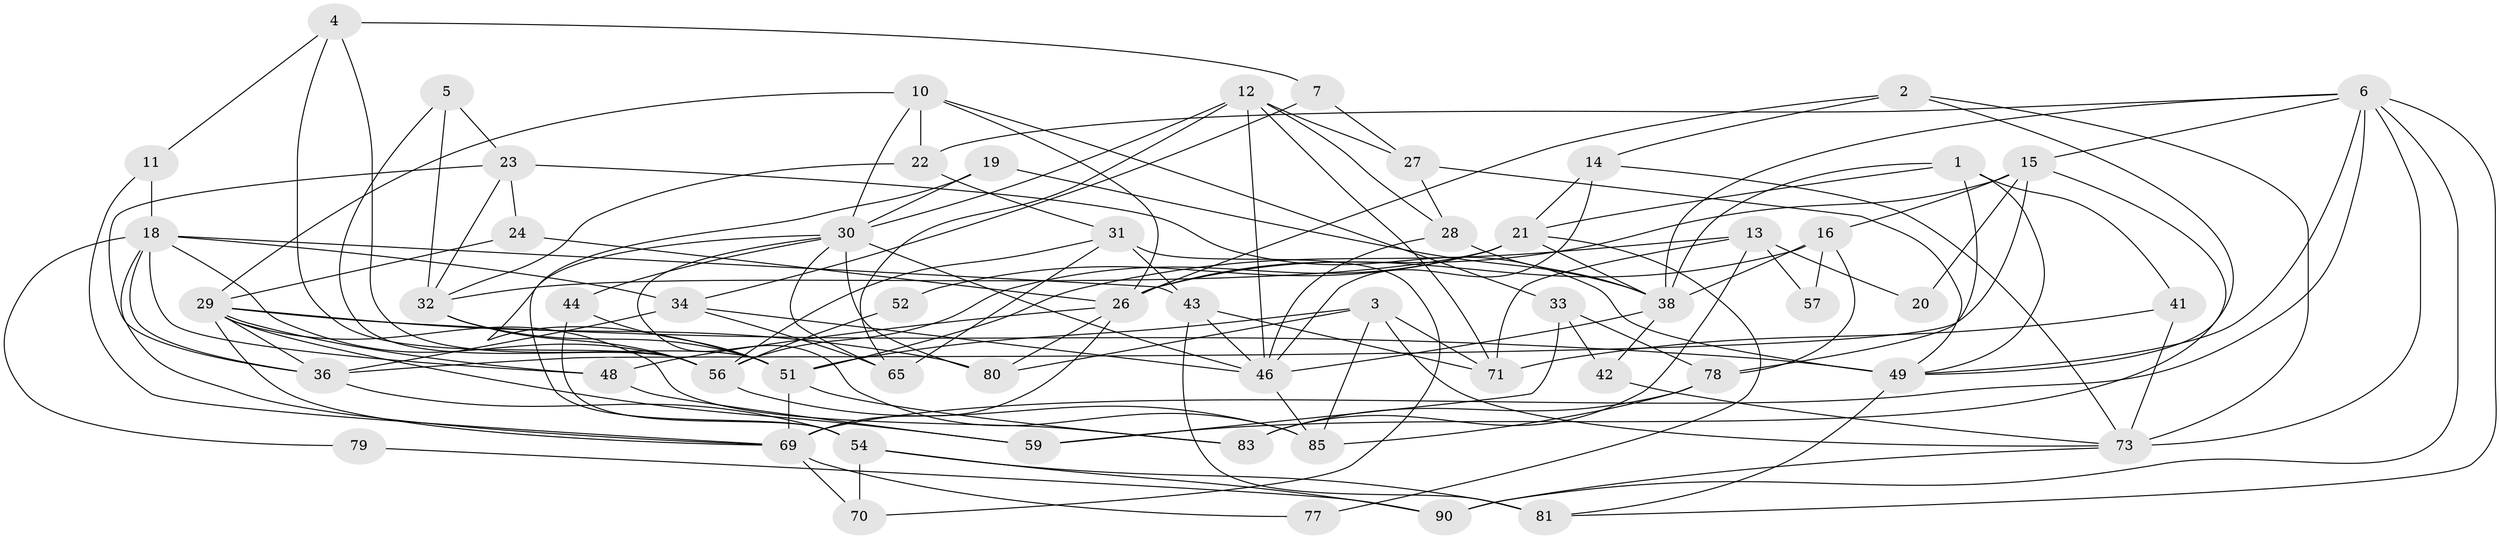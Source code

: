 // Generated by graph-tools (version 1.1) at 2025/52/02/27/25 19:52:07]
// undirected, 58 vertices, 143 edges
graph export_dot {
graph [start="1"]
  node [color=gray90,style=filled];
  1 [super="+72"];
  2 [super="+8"];
  3 [super="+40"];
  4 [super="+89"];
  5 [super="+9"];
  6 [super="+62"];
  7;
  10 [super="+68"];
  11;
  12 [super="+58"];
  13 [super="+61"];
  14;
  15 [super="+17"];
  16 [super="+76"];
  18 [super="+25"];
  19;
  20;
  21 [super="+50"];
  22 [super="+35"];
  23 [super="+47"];
  24;
  26 [super="+45"];
  27;
  28;
  29 [super="+63"];
  30 [super="+39"];
  31 [super="+37"];
  32;
  33;
  34;
  36 [super="+88"];
  38 [super="+64"];
  41;
  42 [super="+82"];
  43 [super="+66"];
  44;
  46 [super="+55"];
  48;
  49 [super="+53"];
  51 [super="+67"];
  52;
  54 [super="+60"];
  56 [super="+86"];
  57;
  59;
  65 [super="+74"];
  69 [super="+75"];
  70;
  71;
  73 [super="+87"];
  77;
  78 [super="+84"];
  79;
  80;
  81;
  83;
  85;
  90;
  1 -- 49;
  1 -- 41;
  1 -- 21;
  1 -- 78;
  1 -- 38;
  2 -- 26;
  2 -- 73;
  2 -- 49;
  2 -- 14;
  3 -- 80;
  3 -- 73;
  3 -- 51;
  3 -- 85;
  3 -- 71;
  4 -- 51;
  4 -- 56;
  4 -- 7;
  4 -- 11;
  5 -- 56;
  5 -- 32;
  5 -- 23;
  6 -- 22;
  6 -- 69;
  6 -- 90;
  6 -- 73;
  6 -- 15;
  6 -- 38;
  6 -- 49;
  6 -- 81;
  7 -- 34;
  7 -- 27;
  10 -- 33;
  10 -- 22;
  10 -- 26;
  10 -- 29;
  10 -- 30;
  11 -- 18;
  11 -- 69;
  12 -- 71;
  12 -- 30;
  12 -- 27;
  12 -- 28;
  12 -- 46;
  12 -- 65;
  13 -- 20;
  13 -- 83;
  13 -- 51;
  13 -- 57;
  13 -- 71;
  14 -- 46;
  14 -- 73;
  14 -- 21;
  15 -- 26;
  15 -- 20 [weight=2];
  15 -- 59;
  15 -- 16;
  15 -- 36;
  16 -- 38;
  16 -- 57;
  16 -- 26;
  16 -- 78;
  18 -- 69;
  18 -- 34;
  18 -- 48;
  18 -- 56;
  18 -- 79;
  18 -- 43;
  18 -- 36;
  19 -- 30;
  19 -- 38;
  19 -- 51;
  21 -- 32;
  21 -- 52;
  21 -- 56;
  21 -- 77;
  21 -- 38;
  22 -- 32;
  22 -- 31;
  23 -- 49 [weight=2];
  23 -- 32;
  23 -- 24;
  23 -- 36;
  24 -- 26;
  24 -- 29;
  26 -- 80;
  26 -- 48;
  26 -- 69;
  27 -- 28;
  27 -- 49;
  28 -- 46;
  28 -- 38;
  29 -- 48;
  29 -- 49;
  29 -- 59;
  29 -- 80;
  29 -- 83;
  29 -- 69;
  29 -- 36;
  30 -- 54;
  30 -- 44;
  30 -- 65;
  30 -- 80;
  30 -- 46;
  30 -- 85;
  31 -- 65 [weight=2];
  31 -- 70;
  31 -- 43;
  31 -- 56;
  32 -- 51;
  32 -- 56;
  33 -- 59;
  33 -- 42;
  33 -- 78;
  34 -- 46;
  34 -- 36;
  34 -- 65;
  36 -- 54;
  38 -- 46;
  38 -- 42;
  41 -- 71;
  41 -- 73;
  42 -- 73;
  43 -- 81;
  43 -- 71;
  43 -- 46;
  44 -- 51;
  44 -- 54;
  46 -- 85;
  48 -- 59;
  49 -- 81;
  51 -- 83;
  51 -- 69;
  52 -- 56;
  54 -- 81;
  54 -- 70;
  54 -- 90;
  56 -- 85;
  69 -- 70;
  69 -- 77;
  73 -- 90;
  78 -- 83;
  78 -- 85;
  79 -- 90;
}
